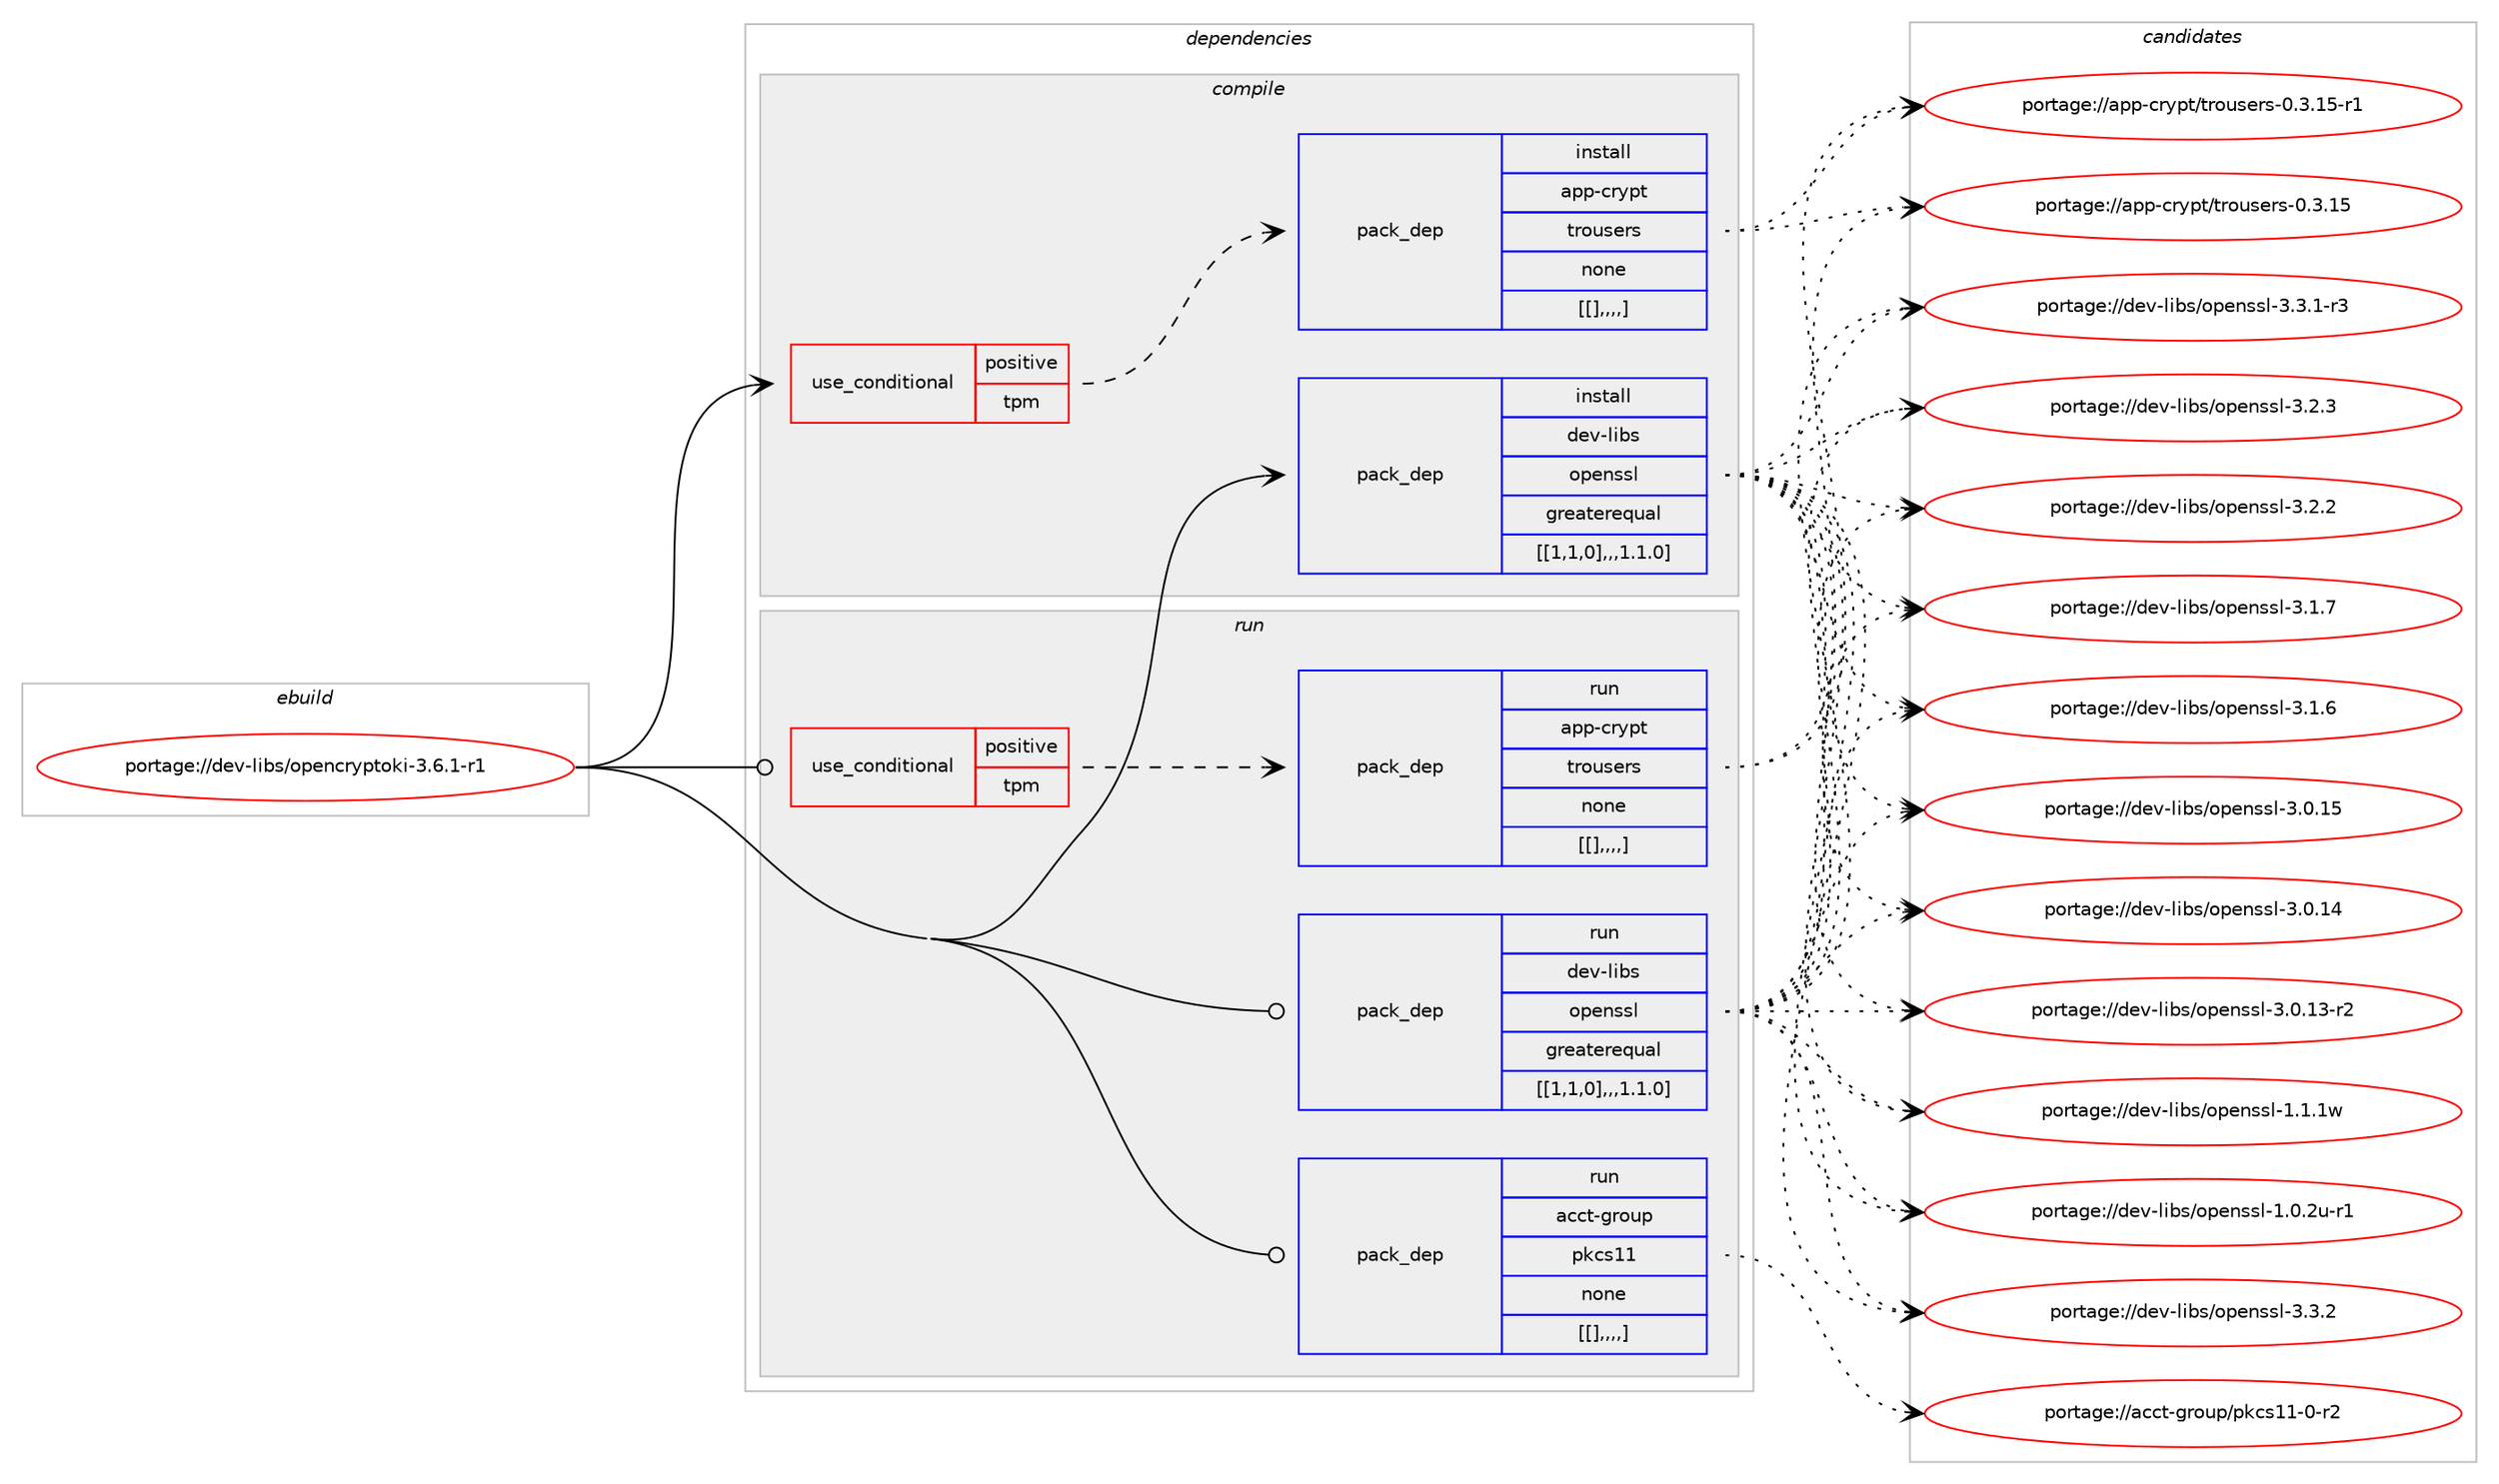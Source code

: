 digraph prolog {

# *************
# Graph options
# *************

newrank=true;
concentrate=true;
compound=true;
graph [rankdir=LR,fontname=Helvetica,fontsize=10,ranksep=1.5];#, ranksep=2.5, nodesep=0.2];
edge  [arrowhead=vee];
node  [fontname=Helvetica,fontsize=10];

# **********
# The ebuild
# **********

subgraph cluster_leftcol {
color=gray;
label=<<i>ebuild</i>>;
id [label="portage://dev-libs/opencryptoki-3.6.1-r1", color=red, width=4, href="../dev-libs/opencryptoki-3.6.1-r1.svg"];
}

# ****************
# The dependencies
# ****************

subgraph cluster_midcol {
color=gray;
label=<<i>dependencies</i>>;
subgraph cluster_compile {
fillcolor="#eeeeee";
style=filled;
label=<<i>compile</i>>;
subgraph cond28627 {
dependency114004 [label=<<TABLE BORDER="0" CELLBORDER="1" CELLSPACING="0" CELLPADDING="4"><TR><TD ROWSPAN="3" CELLPADDING="10">use_conditional</TD></TR><TR><TD>positive</TD></TR><TR><TD>tpm</TD></TR></TABLE>>, shape=none, color=red];
subgraph pack84213 {
dependency114005 [label=<<TABLE BORDER="0" CELLBORDER="1" CELLSPACING="0" CELLPADDING="4" WIDTH="220"><TR><TD ROWSPAN="6" CELLPADDING="30">pack_dep</TD></TR><TR><TD WIDTH="110">install</TD></TR><TR><TD>app-crypt</TD></TR><TR><TD>trousers</TD></TR><TR><TD>none</TD></TR><TR><TD>[[],,,,]</TD></TR></TABLE>>, shape=none, color=blue];
}
dependency114004:e -> dependency114005:w [weight=20,style="dashed",arrowhead="vee"];
}
id:e -> dependency114004:w [weight=20,style="solid",arrowhead="vee"];
subgraph pack84214 {
dependency114006 [label=<<TABLE BORDER="0" CELLBORDER="1" CELLSPACING="0" CELLPADDING="4" WIDTH="220"><TR><TD ROWSPAN="6" CELLPADDING="30">pack_dep</TD></TR><TR><TD WIDTH="110">install</TD></TR><TR><TD>dev-libs</TD></TR><TR><TD>openssl</TD></TR><TR><TD>greaterequal</TD></TR><TR><TD>[[1,1,0],,,1.1.0]</TD></TR></TABLE>>, shape=none, color=blue];
}
id:e -> dependency114006:w [weight=20,style="solid",arrowhead="vee"];
}
subgraph cluster_compileandrun {
fillcolor="#eeeeee";
style=filled;
label=<<i>compile and run</i>>;
}
subgraph cluster_run {
fillcolor="#eeeeee";
style=filled;
label=<<i>run</i>>;
subgraph cond28628 {
dependency114007 [label=<<TABLE BORDER="0" CELLBORDER="1" CELLSPACING="0" CELLPADDING="4"><TR><TD ROWSPAN="3" CELLPADDING="10">use_conditional</TD></TR><TR><TD>positive</TD></TR><TR><TD>tpm</TD></TR></TABLE>>, shape=none, color=red];
subgraph pack84215 {
dependency114008 [label=<<TABLE BORDER="0" CELLBORDER="1" CELLSPACING="0" CELLPADDING="4" WIDTH="220"><TR><TD ROWSPAN="6" CELLPADDING="30">pack_dep</TD></TR><TR><TD WIDTH="110">run</TD></TR><TR><TD>app-crypt</TD></TR><TR><TD>trousers</TD></TR><TR><TD>none</TD></TR><TR><TD>[[],,,,]</TD></TR></TABLE>>, shape=none, color=blue];
}
dependency114007:e -> dependency114008:w [weight=20,style="dashed",arrowhead="vee"];
}
id:e -> dependency114007:w [weight=20,style="solid",arrowhead="odot"];
subgraph pack84216 {
dependency114009 [label=<<TABLE BORDER="0" CELLBORDER="1" CELLSPACING="0" CELLPADDING="4" WIDTH="220"><TR><TD ROWSPAN="6" CELLPADDING="30">pack_dep</TD></TR><TR><TD WIDTH="110">run</TD></TR><TR><TD>acct-group</TD></TR><TR><TD>pkcs11</TD></TR><TR><TD>none</TD></TR><TR><TD>[[],,,,]</TD></TR></TABLE>>, shape=none, color=blue];
}
id:e -> dependency114009:w [weight=20,style="solid",arrowhead="odot"];
subgraph pack84217 {
dependency114010 [label=<<TABLE BORDER="0" CELLBORDER="1" CELLSPACING="0" CELLPADDING="4" WIDTH="220"><TR><TD ROWSPAN="6" CELLPADDING="30">pack_dep</TD></TR><TR><TD WIDTH="110">run</TD></TR><TR><TD>dev-libs</TD></TR><TR><TD>openssl</TD></TR><TR><TD>greaterequal</TD></TR><TR><TD>[[1,1,0],,,1.1.0]</TD></TR></TABLE>>, shape=none, color=blue];
}
id:e -> dependency114010:w [weight=20,style="solid",arrowhead="odot"];
}
}

# **************
# The candidates
# **************

subgraph cluster_choices {
rank=same;
color=gray;
label=<<i>candidates</i>>;

subgraph choice84213 {
color=black;
nodesep=1;
choice97112112459911412111211647116114111117115101114115454846514649534511449 [label="portage://app-crypt/trousers-0.3.15-r1", color=red, width=4,href="../app-crypt/trousers-0.3.15-r1.svg"];
choice9711211245991141211121164711611411111711510111411545484651464953 [label="portage://app-crypt/trousers-0.3.15", color=red, width=4,href="../app-crypt/trousers-0.3.15.svg"];
dependency114005:e -> choice97112112459911412111211647116114111117115101114115454846514649534511449:w [style=dotted,weight="100"];
dependency114005:e -> choice9711211245991141211121164711611411111711510111411545484651464953:w [style=dotted,weight="100"];
}
subgraph choice84214 {
color=black;
nodesep=1;
choice100101118451081059811547111112101110115115108455146514650 [label="portage://dev-libs/openssl-3.3.2", color=red, width=4,href="../dev-libs/openssl-3.3.2.svg"];
choice1001011184510810598115471111121011101151151084551465146494511451 [label="portage://dev-libs/openssl-3.3.1-r3", color=red, width=4,href="../dev-libs/openssl-3.3.1-r3.svg"];
choice100101118451081059811547111112101110115115108455146504651 [label="portage://dev-libs/openssl-3.2.3", color=red, width=4,href="../dev-libs/openssl-3.2.3.svg"];
choice100101118451081059811547111112101110115115108455146504650 [label="portage://dev-libs/openssl-3.2.2", color=red, width=4,href="../dev-libs/openssl-3.2.2.svg"];
choice100101118451081059811547111112101110115115108455146494655 [label="portage://dev-libs/openssl-3.1.7", color=red, width=4,href="../dev-libs/openssl-3.1.7.svg"];
choice100101118451081059811547111112101110115115108455146494654 [label="portage://dev-libs/openssl-3.1.6", color=red, width=4,href="../dev-libs/openssl-3.1.6.svg"];
choice10010111845108105981154711111210111011511510845514648464953 [label="portage://dev-libs/openssl-3.0.15", color=red, width=4,href="../dev-libs/openssl-3.0.15.svg"];
choice10010111845108105981154711111210111011511510845514648464952 [label="portage://dev-libs/openssl-3.0.14", color=red, width=4,href="../dev-libs/openssl-3.0.14.svg"];
choice100101118451081059811547111112101110115115108455146484649514511450 [label="portage://dev-libs/openssl-3.0.13-r2", color=red, width=4,href="../dev-libs/openssl-3.0.13-r2.svg"];
choice100101118451081059811547111112101110115115108454946494649119 [label="portage://dev-libs/openssl-1.1.1w", color=red, width=4,href="../dev-libs/openssl-1.1.1w.svg"];
choice1001011184510810598115471111121011101151151084549464846501174511449 [label="portage://dev-libs/openssl-1.0.2u-r1", color=red, width=4,href="../dev-libs/openssl-1.0.2u-r1.svg"];
dependency114006:e -> choice100101118451081059811547111112101110115115108455146514650:w [style=dotted,weight="100"];
dependency114006:e -> choice1001011184510810598115471111121011101151151084551465146494511451:w [style=dotted,weight="100"];
dependency114006:e -> choice100101118451081059811547111112101110115115108455146504651:w [style=dotted,weight="100"];
dependency114006:e -> choice100101118451081059811547111112101110115115108455146504650:w [style=dotted,weight="100"];
dependency114006:e -> choice100101118451081059811547111112101110115115108455146494655:w [style=dotted,weight="100"];
dependency114006:e -> choice100101118451081059811547111112101110115115108455146494654:w [style=dotted,weight="100"];
dependency114006:e -> choice10010111845108105981154711111210111011511510845514648464953:w [style=dotted,weight="100"];
dependency114006:e -> choice10010111845108105981154711111210111011511510845514648464952:w [style=dotted,weight="100"];
dependency114006:e -> choice100101118451081059811547111112101110115115108455146484649514511450:w [style=dotted,weight="100"];
dependency114006:e -> choice100101118451081059811547111112101110115115108454946494649119:w [style=dotted,weight="100"];
dependency114006:e -> choice1001011184510810598115471111121011101151151084549464846501174511449:w [style=dotted,weight="100"];
}
subgraph choice84215 {
color=black;
nodesep=1;
choice97112112459911412111211647116114111117115101114115454846514649534511449 [label="portage://app-crypt/trousers-0.3.15-r1", color=red, width=4,href="../app-crypt/trousers-0.3.15-r1.svg"];
choice9711211245991141211121164711611411111711510111411545484651464953 [label="portage://app-crypt/trousers-0.3.15", color=red, width=4,href="../app-crypt/trousers-0.3.15.svg"];
dependency114008:e -> choice97112112459911412111211647116114111117115101114115454846514649534511449:w [style=dotted,weight="100"];
dependency114008:e -> choice9711211245991141211121164711611411111711510111411545484651464953:w [style=dotted,weight="100"];
}
subgraph choice84216 {
color=black;
nodesep=1;
choice979999116451031141111171124711210799115494945484511450 [label="portage://acct-group/pkcs11-0-r2", color=red, width=4,href="../acct-group/pkcs11-0-r2.svg"];
dependency114009:e -> choice979999116451031141111171124711210799115494945484511450:w [style=dotted,weight="100"];
}
subgraph choice84217 {
color=black;
nodesep=1;
choice100101118451081059811547111112101110115115108455146514650 [label="portage://dev-libs/openssl-3.3.2", color=red, width=4,href="../dev-libs/openssl-3.3.2.svg"];
choice1001011184510810598115471111121011101151151084551465146494511451 [label="portage://dev-libs/openssl-3.3.1-r3", color=red, width=4,href="../dev-libs/openssl-3.3.1-r3.svg"];
choice100101118451081059811547111112101110115115108455146504651 [label="portage://dev-libs/openssl-3.2.3", color=red, width=4,href="../dev-libs/openssl-3.2.3.svg"];
choice100101118451081059811547111112101110115115108455146504650 [label="portage://dev-libs/openssl-3.2.2", color=red, width=4,href="../dev-libs/openssl-3.2.2.svg"];
choice100101118451081059811547111112101110115115108455146494655 [label="portage://dev-libs/openssl-3.1.7", color=red, width=4,href="../dev-libs/openssl-3.1.7.svg"];
choice100101118451081059811547111112101110115115108455146494654 [label="portage://dev-libs/openssl-3.1.6", color=red, width=4,href="../dev-libs/openssl-3.1.6.svg"];
choice10010111845108105981154711111210111011511510845514648464953 [label="portage://dev-libs/openssl-3.0.15", color=red, width=4,href="../dev-libs/openssl-3.0.15.svg"];
choice10010111845108105981154711111210111011511510845514648464952 [label="portage://dev-libs/openssl-3.0.14", color=red, width=4,href="../dev-libs/openssl-3.0.14.svg"];
choice100101118451081059811547111112101110115115108455146484649514511450 [label="portage://dev-libs/openssl-3.0.13-r2", color=red, width=4,href="../dev-libs/openssl-3.0.13-r2.svg"];
choice100101118451081059811547111112101110115115108454946494649119 [label="portage://dev-libs/openssl-1.1.1w", color=red, width=4,href="../dev-libs/openssl-1.1.1w.svg"];
choice1001011184510810598115471111121011101151151084549464846501174511449 [label="portage://dev-libs/openssl-1.0.2u-r1", color=red, width=4,href="../dev-libs/openssl-1.0.2u-r1.svg"];
dependency114010:e -> choice100101118451081059811547111112101110115115108455146514650:w [style=dotted,weight="100"];
dependency114010:e -> choice1001011184510810598115471111121011101151151084551465146494511451:w [style=dotted,weight="100"];
dependency114010:e -> choice100101118451081059811547111112101110115115108455146504651:w [style=dotted,weight="100"];
dependency114010:e -> choice100101118451081059811547111112101110115115108455146504650:w [style=dotted,weight="100"];
dependency114010:e -> choice100101118451081059811547111112101110115115108455146494655:w [style=dotted,weight="100"];
dependency114010:e -> choice100101118451081059811547111112101110115115108455146494654:w [style=dotted,weight="100"];
dependency114010:e -> choice10010111845108105981154711111210111011511510845514648464953:w [style=dotted,weight="100"];
dependency114010:e -> choice10010111845108105981154711111210111011511510845514648464952:w [style=dotted,weight="100"];
dependency114010:e -> choice100101118451081059811547111112101110115115108455146484649514511450:w [style=dotted,weight="100"];
dependency114010:e -> choice100101118451081059811547111112101110115115108454946494649119:w [style=dotted,weight="100"];
dependency114010:e -> choice1001011184510810598115471111121011101151151084549464846501174511449:w [style=dotted,weight="100"];
}
}

}
